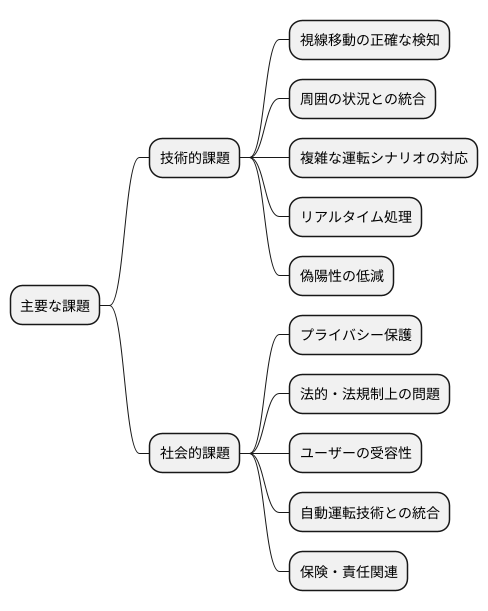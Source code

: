 @startmindmap

!define ICONURL https://www.planttext.com/icons
skinparam iconSize 80

* 主要な課題
** 技術的課題
*** 視線移動の正確な検知
*** 周囲の状況との統合
*** 複雑な運転シナリオの対応
*** リアルタイム処理
*** 偽陽性の低減

** 社会的課題
*** プライバシー保護
*** 法的・法規制上の問題
*** ユーザーの受容性
*** 自動運転技術との統合
*** 保険・責任関連

@endmindmap
